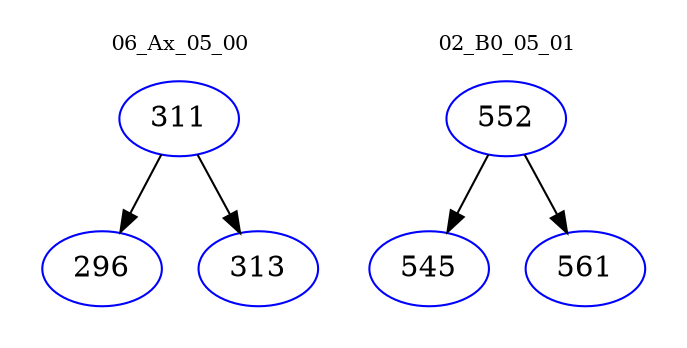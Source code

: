 digraph{
subgraph cluster_0 {
color = white
label = "06_Ax_05_00";
fontsize=10;
T0_311 [label="311", color="blue"]
T0_311 -> T0_296 [color="black"]
T0_296 [label="296", color="blue"]
T0_311 -> T0_313 [color="black"]
T0_313 [label="313", color="blue"]
}
subgraph cluster_1 {
color = white
label = "02_B0_05_01";
fontsize=10;
T1_552 [label="552", color="blue"]
T1_552 -> T1_545 [color="black"]
T1_545 [label="545", color="blue"]
T1_552 -> T1_561 [color="black"]
T1_561 [label="561", color="blue"]
}
}
